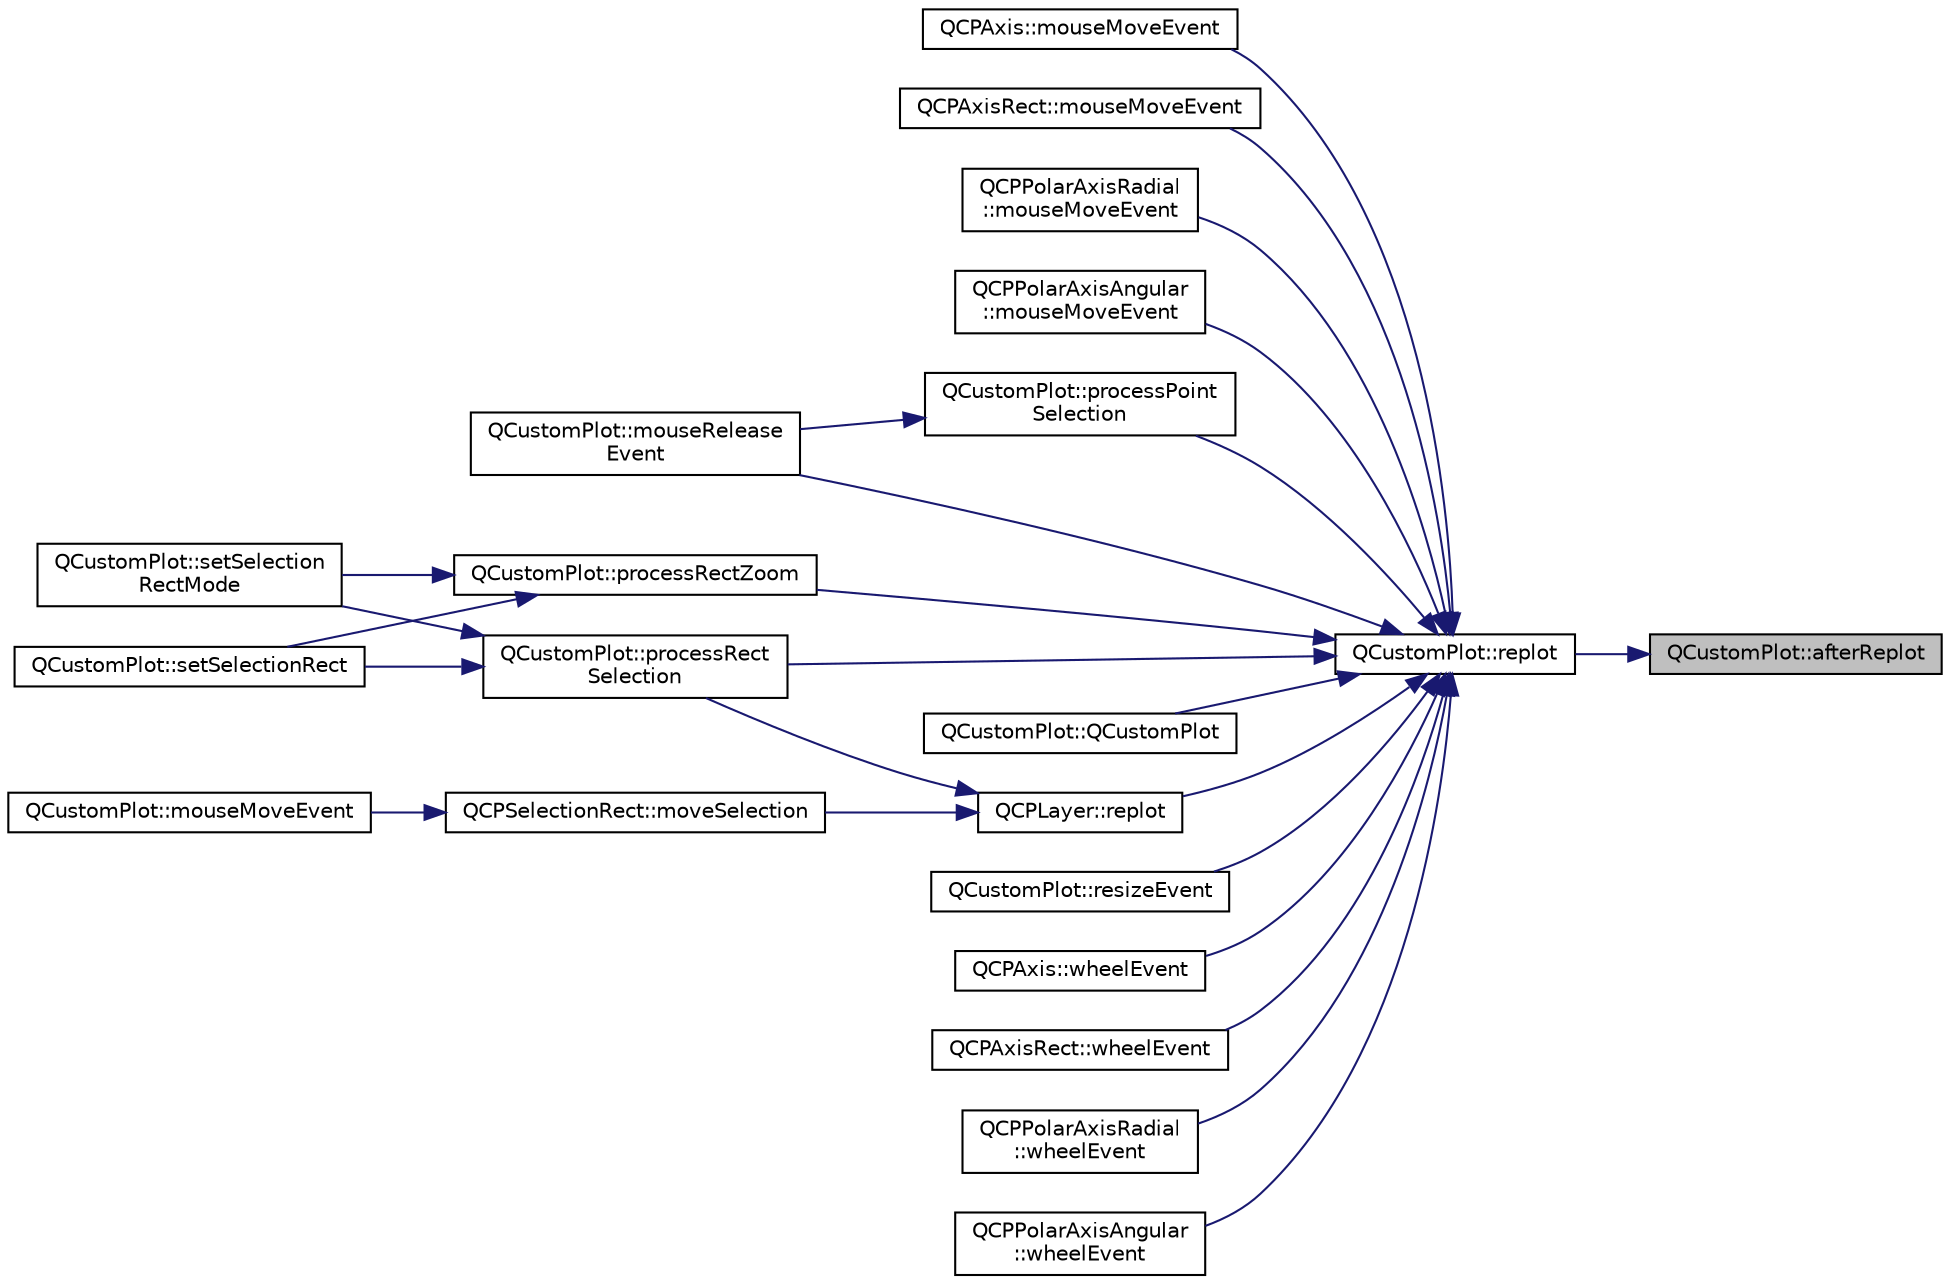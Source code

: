 digraph "QCustomPlot::afterReplot"
{
 // LATEX_PDF_SIZE
  edge [fontname="Helvetica",fontsize="10",labelfontname="Helvetica",labelfontsize="10"];
  node [fontname="Helvetica",fontsize="10",shape=record];
  rankdir="RL";
  Node1 [label="QCustomPlot::afterReplot",height=0.2,width=0.4,color="black", fillcolor="grey75", style="filled", fontcolor="black",tooltip=" "];
  Node1 -> Node2 [dir="back",color="midnightblue",fontsize="10",style="solid",fontname="Helvetica"];
  Node2 [label="QCustomPlot::replot",height=0.2,width=0.4,color="black", fillcolor="white", style="filled",URL="$classQCustomPlot.html#aa4bfe7d70dbe67e81d877819b75ab9af",tooltip=" "];
  Node2 -> Node3 [dir="back",color="midnightblue",fontsize="10",style="solid",fontname="Helvetica"];
  Node3 [label="QCPAxis::mouseMoveEvent",height=0.2,width=0.4,color="black", fillcolor="white", style="filled",URL="$classQCPAxis.html#ac5a269609e6177737faabdc46434d8c7",tooltip=" "];
  Node2 -> Node4 [dir="back",color="midnightblue",fontsize="10",style="solid",fontname="Helvetica"];
  Node4 [label="QCPAxisRect::mouseMoveEvent",height=0.2,width=0.4,color="black", fillcolor="white", style="filled",URL="$classQCPAxisRect.html#a9cd27ad8c5cfb49aefd9dbb30def4beb",tooltip=" "];
  Node2 -> Node5 [dir="back",color="midnightblue",fontsize="10",style="solid",fontname="Helvetica"];
  Node5 [label="QCPPolarAxisRadial\l::mouseMoveEvent",height=0.2,width=0.4,color="black", fillcolor="white", style="filled",URL="$classQCPPolarAxisRadial.html#acaaca448f4599cc4d8b4d6a35f61e1e6",tooltip=" "];
  Node2 -> Node6 [dir="back",color="midnightblue",fontsize="10",style="solid",fontname="Helvetica"];
  Node6 [label="QCPPolarAxisAngular\l::mouseMoveEvent",height=0.2,width=0.4,color="black", fillcolor="white", style="filled",URL="$classQCPPolarAxisAngular.html#a5e2b49c56b57abc2ac2005e330ef1ee7",tooltip=" "];
  Node2 -> Node7 [dir="back",color="midnightblue",fontsize="10",style="solid",fontname="Helvetica"];
  Node7 [label="QCustomPlot::mouseRelease\lEvent",height=0.2,width=0.4,color="black", fillcolor="white", style="filled",URL="$classQCustomPlot.html#adc24846f52199e5a9bc35c387a6ce68d",tooltip=" "];
  Node2 -> Node8 [dir="back",color="midnightblue",fontsize="10",style="solid",fontname="Helvetica"];
  Node8 [label="QCustomPlot::processPoint\lSelection",height=0.2,width=0.4,color="black", fillcolor="white", style="filled",URL="$classQCustomPlot.html#ac13c10fff6613e3e80e13c787b010838",tooltip=" "];
  Node8 -> Node7 [dir="back",color="midnightblue",fontsize="10",style="solid",fontname="Helvetica"];
  Node2 -> Node9 [dir="back",color="midnightblue",fontsize="10",style="solid",fontname="Helvetica"];
  Node9 [label="QCustomPlot::processRect\lSelection",height=0.2,width=0.4,color="black", fillcolor="white", style="filled",URL="$classQCustomPlot.html#ac10849411e1d0e858ea7f29c8ade364c",tooltip=" "];
  Node9 -> Node10 [dir="back",color="midnightblue",fontsize="10",style="solid",fontname="Helvetica"];
  Node10 [label="QCustomPlot::setSelectionRect",height=0.2,width=0.4,color="black", fillcolor="white", style="filled",URL="$classQCustomPlot.html#a0c09f96df15faa4799ad7051bb16cf33",tooltip=" "];
  Node9 -> Node11 [dir="back",color="midnightblue",fontsize="10",style="solid",fontname="Helvetica"];
  Node11 [label="QCustomPlot::setSelection\lRectMode",height=0.2,width=0.4,color="black", fillcolor="white", style="filled",URL="$classQCustomPlot.html#a810ef958ebe84db661c7288b526c0deb",tooltip=" "];
  Node2 -> Node12 [dir="back",color="midnightblue",fontsize="10",style="solid",fontname="Helvetica"];
  Node12 [label="QCustomPlot::processRectZoom",height=0.2,width=0.4,color="black", fillcolor="white", style="filled",URL="$classQCustomPlot.html#a5508a207dcc279f316142f96d984bba3",tooltip=" "];
  Node12 -> Node10 [dir="back",color="midnightblue",fontsize="10",style="solid",fontname="Helvetica"];
  Node12 -> Node11 [dir="back",color="midnightblue",fontsize="10",style="solid",fontname="Helvetica"];
  Node2 -> Node13 [dir="back",color="midnightblue",fontsize="10",style="solid",fontname="Helvetica"];
  Node13 [label="QCustomPlot::QCustomPlot",height=0.2,width=0.4,color="black", fillcolor="white", style="filled",URL="$classQCustomPlot.html#a3c1c171f620ef0ea4ae3dbb2e6a0209a",tooltip=" "];
  Node2 -> Node14 [dir="back",color="midnightblue",fontsize="10",style="solid",fontname="Helvetica"];
  Node14 [label="QCPLayer::replot",height=0.2,width=0.4,color="black", fillcolor="white", style="filled",URL="$classQCPLayer.html#adefd53b6db02f470151c416f42e37180",tooltip=" "];
  Node14 -> Node15 [dir="back",color="midnightblue",fontsize="10",style="solid",fontname="Helvetica"];
  Node15 [label="QCPSelectionRect::moveSelection",height=0.2,width=0.4,color="black", fillcolor="white", style="filled",URL="$classQCPSelectionRect.html#a95c3f1700be2a6d7bba0fe56ece5fbb1",tooltip=" "];
  Node15 -> Node16 [dir="back",color="midnightblue",fontsize="10",style="solid",fontname="Helvetica"];
  Node16 [label="QCustomPlot::mouseMoveEvent",height=0.2,width=0.4,color="black", fillcolor="white", style="filled",URL="$classQCustomPlot.html#ae7abdc93b26d2ad4632c1ab75ae5b46f",tooltip=" "];
  Node14 -> Node9 [dir="back",color="midnightblue",fontsize="10",style="solid",fontname="Helvetica"];
  Node2 -> Node17 [dir="back",color="midnightblue",fontsize="10",style="solid",fontname="Helvetica"];
  Node17 [label="QCustomPlot::resizeEvent",height=0.2,width=0.4,color="black", fillcolor="white", style="filled",URL="$classQCustomPlot.html#af5b69dc6a431562ecdd1d0718bcbdf70",tooltip=" "];
  Node2 -> Node18 [dir="back",color="midnightblue",fontsize="10",style="solid",fontname="Helvetica"];
  Node18 [label="QCPAxis::wheelEvent",height=0.2,width=0.4,color="black", fillcolor="white", style="filled",URL="$classQCPAxis.html#aa850f195d7cc470c53809d0fff5e444d",tooltip=" "];
  Node2 -> Node19 [dir="back",color="midnightblue",fontsize="10",style="solid",fontname="Helvetica"];
  Node19 [label="QCPAxisRect::wheelEvent",height=0.2,width=0.4,color="black", fillcolor="white", style="filled",URL="$classQCPAxisRect.html#a93eeaa0c127d6d6fe8171b2455080262",tooltip=" "];
  Node2 -> Node20 [dir="back",color="midnightblue",fontsize="10",style="solid",fontname="Helvetica"];
  Node20 [label="QCPPolarAxisRadial\l::wheelEvent",height=0.2,width=0.4,color="black", fillcolor="white", style="filled",URL="$classQCPPolarAxisRadial.html#ab495743f9f7412a109af0b0065a7b9ae",tooltip=" "];
  Node2 -> Node21 [dir="back",color="midnightblue",fontsize="10",style="solid",fontname="Helvetica"];
  Node21 [label="QCPPolarAxisAngular\l::wheelEvent",height=0.2,width=0.4,color="black", fillcolor="white", style="filled",URL="$classQCPPolarAxisAngular.html#a78f5d8c2c942fa1c47dcef5d96616e8d",tooltip=" "];
}
